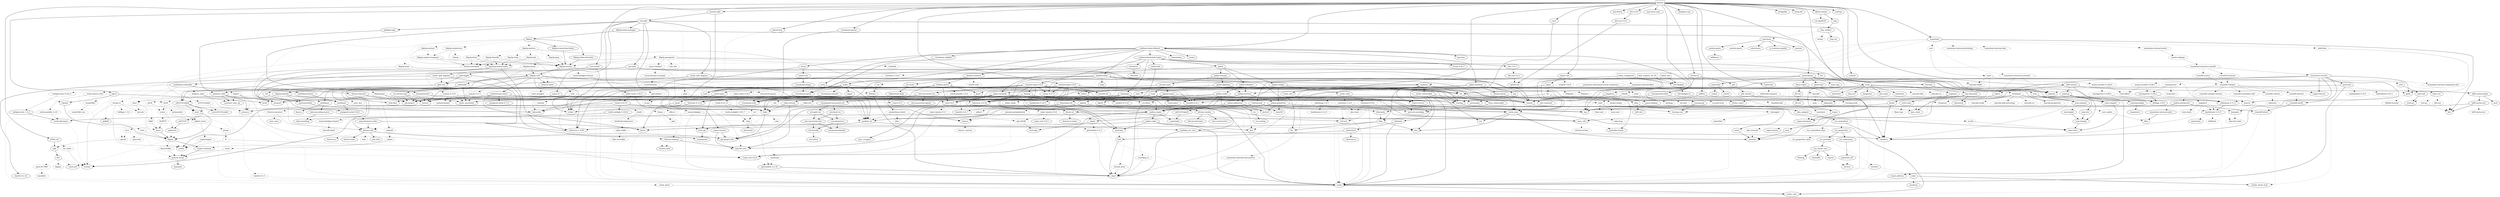 digraph {
    0 [ label = "hermes" shape = box]
    1 [ label = "http_request_rte_01" shape = box]
    2 [ label = "failed_init" shape = box]
    3 [ label = "sleep_component" shape = box]
    4 [ label = "anyhow" ]
    5 [ label = "bip32" ]
    6 [ label = "bip39" ]
    7 [ label = "blake2b_simd" ]
    8 [ label = "blosc-src" ]
    9 [ label = "build-info" ]
    10 [ label = "cardano-blockchain-types" ]
    11 [ label = "cardano-chain-follower" ]
    12 [ label = "catalyst-types 0.0.6" ]
    13 [ label = "chrono" ]
    14 [ label = "chrono-tz" ]
    15 [ label = "clap" ]
    16 [ label = "console" ]
    17 [ label = "coset" ]
    18 [ label = "crossbeam-queue" ]
    19 [ label = "dashmap" ]
    20 [ label = "derive_more" ]
    21 [ label = "dirs 6.0.0" ]
    22 [ label = "ed25519-bip32" ]
    23 [ label = "ed25519-dalek" ]
    24 [ label = "hdf5-metno" ]
    25 [ label = "hermes-ipfs" ]
    26 [ label = "hex" ]
    27 [ label = "hex-literal" ]
    28 [ label = "hmac" ]
    29 [ label = "http-body-util" ]
    30 [ label = "hyper" ]
    31 [ label = "hyper-util" ]
    32 [ label = "iana-time-zone" ]
    33 [ label = "jsonschema" ]
    34 [ label = "keyed-lock" ]
    35 [ label = "libsqlite3-sys" ]
    36 [ label = "libtest-mimic" ]
    37 [ label = "num-traits" ]
    38 [ label = "num_cpus" ]
    39 [ label = "once_cell" ]
    40 [ label = "orx-concurrent-vec" ]
    41 [ label = "pbkdf2" ]
    42 [ label = "rand 0.9.2" ]
    43 [ label = "rayon" ]
    44 [ label = "regex" ]
    45 [ label = "reqwest" ]
    46 [ label = "rustls 0.23.31" ]
    47 [ label = "rusty_ulid" ]
    48 [ label = "saffron" ]
    49 [ label = "serde" ]
    50 [ label = "serde_json" ]
    51 [ label = "sha2" ]
    52 [ label = "stringzilla" ]
    53 [ label = "temp-dir" ]
    54 [ label = "thiserror 2.0.16" ]
    55 [ label = "tokio" ]
    56 [ label = "tokio-rustls 0.26.2" ]
    57 [ label = "tracing" ]
    58 [ label = "tracing-subscriber" ]
    59 [ label = "traitreg" ]
    60 [ label = "url" ]
    61 [ label = "usvg" ]
    62 [ label = "uuid" ]
    63 [ label = "wasmtime" ]
    64 [ label = "webpki-roots 1.0.2" ]
    65 [ label = "x509-cert" ]
    66 [ label = "wit-bindgen" ]
    67 [ label = "bs58" ]
    68 [ label = "k256" style = dashed]
    69 [ label = "rand_core 0.6.4" ]
    70 [ label = "ripemd" ]
    71 [ label = "secp256k1" style = dashed]
    72 [ label = "subtle" ]
    73 [ label = "zeroize" ]
    74 [ label = "bitcoin_hashes" ]
    75 [ label = "unicode-normalization" style = dashed]
    76 [ label = "arrayref" ]
    77 [ label = "arrayvec" ]
    78 [ label = "constant_time_eq" ]
    79 [ label = "libz-sys" style = dashed]
    80 [ label = "lz4-sys" style = dashed]
    81 [ label = "zstd-sys" ]
    82 [ label = "bincode" style = dashed]
    83 [ label = "build-info-common" style = dashed]
    84 [ label = "catalyst-types 0.0.5" ]
    85 [ label = "cbork-utils" ]
    86 [ label = "dirs 5.0.1" ]
    87 [ label = "minicbor" ]
    88 [ label = "num-bigint" ]
    89 [ label = "ouroboros" ]
    90 [ label = "pallas" ]
    91 [ label = "strum 0.26.3" ]
    92 [ label = "cpu-time" ]
    93 [ label = "crossbeam-channel" ]
    94 [ label = "crossbeam-epoch" ]
    95 [ label = "crossbeam-skiplist" ]
    96 [ label = "futures" ]
    97 [ label = "hickory-resolver" ]
    98 [ label = "http" ]
    99 [ label = "humantime" ]
    100 [ label = "memx" ]
    101 [ label = "mithril-client" ]
    102 [ label = "moka" ]
    103 [ label = "pallas-crypto" ]
    104 [ label = "pallas-hardano" ]
    105 [ label = "tar" ]
    106 [ label = "thiserror 1.0.69" ]
    107 [ label = "tracing-log" ]
    108 [ label = "ureq" ]
    109 [ label = "zstd" ]
    110 [ label = "base64-url" ]
    111 [ label = "fluent-uri" ]
    112 [ label = "strum 0.27.2" ]
    113 [ label = "phf" ]
    114 [ label = "clap_builder" ]
    115 [ label = "libc" ]
    116 [ label = "unicode-width" style = dashed]
    117 [ label = "ciborium" ]
    118 [ label = "ciborium-io" ]
    119 [ label = "crossbeam-utils" ]
    120 [ label = "cfg-if" ]
    121 [ label = "hashbrown 0.14.5" ]
    122 [ label = "lock_api" ]
    123 [ label = "parking_lot_core" ]
    124 [ label = "dirs-sys 0.5.0" ]
    125 [ label = "cryptoxide" ]
    126 [ label = "curve25519-dalek" ]
    127 [ label = "ed25519" ]
    128 [ label = "bitflags 2.9.4" ]
    129 [ label = "hdf5-metno-sys" ]
    130 [ label = "hdf5-metno-types" ]
    131 [ label = "lazy_static" ]
    132 [ label = "ndarray" ]
    133 [ label = "ipld-core" ]
    134 [ label = "rust-ipfs" ]
    135 [ label = "digest" ]
    136 [ label = "bytes" ]
    137 [ label = "futures-core" ]
    138 [ label = "http-body" ]
    139 [ label = "pin-project-lite" ]
    140 [ label = "atomic-waker" style = dashed]
    141 [ label = "futures-channel" ]
    142 [ label = "h2" style = dashed]
    143 [ label = "httparse" style = dashed]
    144 [ label = "httpdate" style = dashed]
    145 [ label = "itoa" ]
    146 [ label = "pin-utils" ]
    147 [ label = "smallvec" ]
    148 [ label = "want" style = dashed]
    149 [ label = "base64 0.22.1" ]
    150 [ label = "futures-util" ]
    151 [ label = "ipnet" ]
    152 [ label = "percent-encoding" ]
    153 [ label = "socket2 0.6.0" style = dashed]
    154 [ label = "tower-service" ]
    155 [ label = "ahash" ]
    156 [ label = "bytecount" ]
    157 [ label = "email_address" ]
    158 [ label = "fancy-regex" ]
    159 [ label = "fraction" ]
    160 [ label = "idna" ]
    161 [ label = "num-cmp" ]
    162 [ label = "referencing" ]
    163 [ label = "regex-syntax" ]
    164 [ label = "uuid-simd" ]
    165 [ label = "parking_lot" ]
    166 [ label = "anstream" ]
    167 [ label = "anstyle" ]
    168 [ label = "escape8259" ]
    169 [ label = "critical-section" style = dashed]
    170 [ label = "portable-atomic" ]
    171 [ label = "orx-concurrent-option" ]
    172 [ label = "orx-fixed-vec" ]
    173 [ label = "orx-pinned-concurrent-col" ]
    174 [ label = "orx-pinned-vec" ]
    175 [ label = "orx-pseudo-default" ]
    176 [ label = "orx-split-vec" ]
    177 [ label = "rand_chacha 0.9.0" style = dashed]
    178 [ label = "rand_core 0.9.3" ]
    179 [ label = "either" ]
    180 [ label = "rayon-core" ]
    181 [ label = "aho-corasick" style = dashed]
    182 [ label = "memchr" ]
    183 [ label = "regex-automata" ]
    184 [ label = "serde_urlencoded" ]
    185 [ label = "sync_wrapper" ]
    186 [ label = "brotli" style = dashed]
    187 [ label = "brotli-decompressor" style = dashed]
    188 [ label = "log" ]
    189 [ label = "ring" style = dashed]
    190 [ label = "rustls-pki-types" ]
    191 [ label = "rustls-webpki 0.103.6" ]
    192 [ label = "zlib-rs" style = dashed]
    193 [ label = "rand 0.8.5" ]
    194 [ label = "time" style = dashed]
    195 [ label = "nom" ]
    196 [ label = "serde_core" ]
    197 [ label = "ryu" ]
    198 [ label = "mio" style = dashed]
    199 [ label = "tracing-core" ]
    200 [ label = "matchers" style = dashed]
    201 [ label = "nu-ansi-term" style = dashed]
    202 [ label = "sharded-slab" style = dashed]
    203 [ label = "thread_local" style = dashed]
    204 [ label = "tracing-serde" style = dashed]
    205 [ label = "form_urlencoded" ]
    206 [ label = "data-url" ]
    207 [ label = "flate2" ]
    208 [ label = "fontdb" style = dashed]
    209 [ label = "imagesize" ]
    210 [ label = "kurbo" ]
    211 [ label = "pico-args" ]
    212 [ label = "roxmltree" ]
    213 [ label = "rustybuzz" style = dashed]
    214 [ label = "simplecss" ]
    215 [ label = "siphasher" ]
    216 [ label = "strict-num" ]
    217 [ label = "svgtypes" ]
    218 [ label = "tiny-skia-path" ]
    219 [ label = "unicode-bidi" style = dashed]
    220 [ label = "unicode-script" style = dashed]
    221 [ label = "unicode-vo" style = dashed]
    222 [ label = "xmlwriter" ]
    223 [ label = "addr2line" style = dashed]
    224 [ label = "bumpalo" ]
    225 [ label = "encoding_rs" style = dashed]
    226 [ label = "gimli" ]
    227 [ label = "hashbrown 0.15.5" ]
    228 [ label = "indexmap 2.11.3" ]
    229 [ label = "object" ]
    230 [ label = "postcard" ]
    231 [ label = "pulley-interpreter" ]
    232 [ label = "semver" ]
    233 [ label = "target-lexicon" ]
    234 [ label = "wasmparser 0.236.1" ]
    235 [ label = "wasmtime-environ" ]
    236 [ label = "wasmtime-internal-asm-macros" style = dashed]
    237 [ label = "wasmtime-internal-component-util" style = dashed]
    238 [ label = "wasmtime-internal-cranelift" style = dashed]
    239 [ label = "wasmtime-internal-fiber" style = dashed]
    240 [ label = "wasmtime-internal-jit-debug" style = dashed]
    241 [ label = "wasmtime-internal-jit-icache-coherence" style = dashed]
    242 [ label = "wasmtime-internal-math" ]
    243 [ label = "wasmtime-internal-slab" style = dashed]
    244 [ label = "wasmtime-internal-unwinder" style = dashed]
    245 [ label = "wasmtime-internal-winch" style = dashed]
    246 [ label = "wat" style = dashed]
    247 [ label = "const-oid" ]
    248 [ label = "der" ]
    249 [ label = "spki" ]
    250 [ label = "tls_codec" style = dashed]
    251 [ label = "wit-bindgen-rt" ]
    252 [ label = "tinyvec" ]
    253 [ label = "ecdsa" style = dashed]
    254 [ label = "elliptic-curve" style = dashed]
    255 [ label = "signature" ]
    256 [ label = "getrandom 0.2.16" ]
    257 [ label = "secp256k1-sys" style = dashed]
    258 [ label = "bitcoin-internals" ]
    259 [ label = "hex-conservative" ]
    260 [ label = "unty" style = dashed]
    261 [ label = "fmmap" ]
    262 [ label = "dirs-sys 0.4.1" ]
    263 [ label = "half" ]
    264 [ label = "num-integer" ]
    265 [ label = "aliasable" ]
    266 [ label = "static_assertions" ]
    267 [ label = "pallas-addresses" ]
    268 [ label = "pallas-codec" ]
    269 [ label = "pallas-configs" ]
    270 [ label = "pallas-network" ]
    271 [ label = "pallas-primitives" ]
    272 [ label = "pallas-traverse" ]
    273 [ label = "pallas-txbuilder" ]
    274 [ label = "pallas-utxorpc" ]
    275 [ label = "futures-executor" style = dashed]
    276 [ label = "futures-io" ]
    277 [ label = "futures-sink" ]
    278 [ label = "futures-task" ]
    279 [ label = "hickory-proto" ]
    280 [ label = "lru-cache" ]
    281 [ label = "resolv-conf" style = dashed]
    282 [ label = "rustls 0.21.12" style = dashed]
    283 [ label = "tokio-rustls 0.24.1" style = dashed]
    284 [ label = "fnv" ]
    285 [ label = "flume" style = dashed]
    286 [ label = "slog" ]
    287 [ label = "tagptr" ]
    288 [ label = "binary-layout" ]
    289 [ label = "tap" ]
    290 [ label = "filetime" ]
    291 [ label = "rustls-native-certs" style = dashed]
    292 [ label = "webpki-roots 0.26.11" style = dashed]
    293 [ label = "zstd-safe" ]
    294 [ label = "borrow-or-share" ]
    295 [ label = "ref-cast" ]
    296 [ label = "phf_shared" ]
    297 [ label = "clap_lex" ]
    298 [ label = "strsim" style = dashed]
    299 [ label = "ciborium-ll" ]
    300 [ label = "scopeguard" ]
    301 [ label = "option-ext" ]
    302 [ label = "pkcs8" style = dashed]
    303 [ label = "hdf5-metno-src" style = dashed]
    304 [ label = "ascii" ]
    305 [ label = "matrixmultiply" ]
    306 [ label = "num-complex" ]
    307 [ label = "rawpointer" ]
    308 [ label = "cid" ]
    309 [ label = "serde_bytes" style = dashed]
    310 [ label = "async-rt" ]
    311 [ label = "async-stream" ]
    312 [ label = "asynchronous-codec" ]
    313 [ label = "futures-timeout" ]
    314 [ label = "hkdf" style = dashed]
    315 [ label = "ipld-dagpb" ]
    316 [ label = "libp2p-allow-block-list" ]
    317 [ label = "libp2p-connection-limits" ]
    318 [ label = "libp2p-relay-manager" ]
    319 [ label = "multibase" ]
    320 [ label = "multihash" ]
    321 [ label = "multihash-codetable" ]
    322 [ label = "multihash-derive" ]
    323 [ label = "p256" style = dashed]
    324 [ label = "pem" style = dashed]
    325 [ label = "pollable-map" ]
    326 [ label = "quick-protobuf" ]
    327 [ label = "quick-protobuf-codec" ]
    328 [ label = "rand_chacha 0.3.1" style = dashed]
    329 [ label = "rust-ipns" ]
    330 [ label = "rust-unixfs" ]
    331 [ label = "sec1" style = dashed]
    332 [ label = "serde_ipld_dagcbor" ]
    333 [ label = "serde_ipld_dagjson" ]
    334 [ label = "tracing-futures" ]
    335 [ label = "unsigned-varint 0.8.0" ]
    336 [ label = "web-time" ]
    337 [ label = "block-buffer" style = dashed]
    338 [ label = "crypto-common" ]
    339 [ label = "slab" style = dashed]
    340 [ label = "tokio-util" style = dashed]
    341 [ label = "try-lock" style = dashed]
    342 [ label = "getrandom 0.3.3" style = dashed]
    343 [ label = "zerocopy" ]
    344 [ label = "bit-set" ]
    345 [ label = "num" ]
    346 [ label = "idna_adapter" ]
    347 [ label = "utf8_iter" ]
    348 [ label = "outref" ]
    349 [ label = "vsimd" ]
    350 [ label = "anstyle-parse" ]
    351 [ label = "anstyle-query" style = dashed]
    352 [ label = "colorchoice" ]
    353 [ label = "is_terminal_polyfill" ]
    354 [ label = "utf8parse" ]
    355 [ label = "orx-concurrent-iter" ]
    356 [ label = "orx-iterable" ]
    357 [ label = "ppv-lite86" style = dashed]
    358 [ label = "crossbeam-deque" ]
    359 [ label = "alloc-no-stdlib" style = dashed]
    360 [ label = "alloc-stdlib" style = dashed]
    361 [ label = "value-bag" style = dashed]
    362 [ label = "untrusted" ]
    363 [ label = "deranged" style = dashed]
    364 [ label = "num-conv" style = dashed]
    365 [ label = "powerfmt" style = dashed]
    366 [ label = "time-core" style = dashed]
    367 [ label = "crc32fast" ]
    368 [ label = "miniz_oxide" style = dashed]
    369 [ label = "memmap2" ]
    370 [ label = "slotmap" style = dashed]
    371 [ label = "ttf-parser" style = dashed]
    372 [ label = "euclid" style = dashed]
    373 [ label = "bytemuck" ]
    374 [ label = "core_maths" style = dashed]
    375 [ label = "unicode-bidi-mirroring" style = dashed]
    376 [ label = "unicode-ccc" style = dashed]
    377 [ label = "unicode-properties" style = dashed]
    378 [ label = "float-cmp" style = dashed]
    379 [ label = "allocator-api2" style = dashed]
    380 [ label = "fallible-iterator" style = dashed]
    381 [ label = "stable_deref_trait" ]
    382 [ label = "equivalent" ]
    383 [ label = "foldhash" style = dashed]
    384 [ label = "cobs" ]
    385 [ label = "embedded-io 0.4.0" style = dashed]
    386 [ label = "embedded-io 0.6.1" style = dashed]
    387 [ label = "cranelift-bitset" ]
    388 [ label = "cranelift-entity" ]
    389 [ label = "wasm-encoder 0.236.1" style = dashed]
    390 [ label = "wasmprinter" style = dashed]
    391 [ label = "cranelift-codegen" style = dashed]
    392 [ label = "cranelift-control" style = dashed]
    393 [ label = "cranelift-frontend" style = dashed]
    394 [ label = "cranelift-native" style = dashed]
    395 [ label = "itertools 0.14.0" style = dashed]
    396 [ label = "libm" ]
    397 [ label = "winch-codegen" style = dashed]
    398 [ label = "wast" style = dashed]
    399 [ label = "flagset" style = dashed]
    400 [ label = "pem-rfc7468" style = dashed]
    401 [ label = "base64ct" style = dashed]
    402 [ label = "tinyvec_macros" style = dashed]
    403 [ label = "rfc6979" style = dashed]
    404 [ label = "base16ct" style = dashed]
    405 [ label = "crypto-bigint" style = dashed]
    406 [ label = "ff" style = dashed]
    407 [ label = "generic-array" ]
    408 [ label = "group" style = dashed]
    409 [ label = "byteorder" ]
    410 [ label = "fs4" style = dashed]
    411 [ label = "parse-display" ]
    412 [ label = "base58" ]
    413 [ label = "bech32" ]
    414 [ label = "crc" ]
    415 [ label = "num-rational" ]
    416 [ label = "serde_with" ]
    417 [ label = "itertools 0.13.0" ]
    418 [ label = "socket2 0.5.10" ]
    419 [ label = "pallas-wallet" ]
    420 [ label = "pallas-applying" ]
    421 [ label = "prost-types" ]
    422 [ label = "utxorpc-spec" ]
    423 [ label = "data-encoding" ]
    424 [ label = "rustls-pemfile 1.0.4" style = dashed]
    425 [ label = "linked-hash-map" ]
    426 [ label = "rustls-webpki 0.101.7" style = dashed]
    427 [ label = "sct" style = dashed]
    428 [ label = "nanorand" style = dashed]
    429 [ label = "spin" style = dashed]
    430 [ label = "doc-comment" ]
    431 [ label = "rustls-pemfile 2.2.0" style = dashed]
    432 [ label = "core2" ]
    433 [ label = "pin-project" ]
    434 [ label = "libp2p-core" ]
    435 [ label = "libp2p-identity" ]
    436 [ label = "libp2p-swarm" ]
    437 [ label = "libp2p" ]
    438 [ label = "base-x" ]
    439 [ label = "data-encoding-macro" ]
    440 [ label = "blake2s_simd" style = dashed]
    441 [ label = "blake3" style = dashed]
    442 [ label = "sha1" style = dashed]
    443 [ label = "sha3" style = dashed]
    444 [ label = "strobe-rs" style = dashed]
    445 [ label = "primeorder" style = dashed]
    446 [ label = "cbor4ii 0.2.14" ]
    447 [ label = "typenum" ]
    448 [ label = "bit-vec" ]
    449 [ label = "num-iter" ]
    450 [ label = "icu_normalizer" ]
    451 [ label = "icu_properties" ]
    452 [ label = "orx-self-or" ]
    453 [ label = "adler2" style = dashed]
    454 [ label = "leb128fmt" style = dashed]
    455 [ label = "termcolor" style = dashed]
    456 [ label = "cranelift-assembler-x64" style = dashed]
    457 [ label = "cranelift-bforest" style = dashed]
    458 [ label = "cranelift-codegen-shared" style = dashed]
    459 [ label = "regalloc2" style = dashed]
    460 [ label = "rustc-hash" style = dashed]
    461 [ label = "arbitrary" style = dashed]
    462 [ label = "wasm-encoder 0.239.0" style = dashed]
    463 [ label = "crc-catalog" ]
    464 [ label = "indexmap 1.9.3" style = dashed]
    465 [ label = "schemars 0.9.0" style = dashed]
    466 [ label = "schemars 1.0.4" style = dashed]
    467 [ label = "prost" ]
    468 [ label = "pbjson" ]
    469 [ label = "pbjson-types" ]
    470 [ label = "tonic" ]
    471 [ label = "base64 0.21.7" ]
    472 [ label = "futures-timer" ]
    473 [ label = "multiaddr" ]
    474 [ label = "multistream-select" ]
    475 [ label = "rw-stream-sink" ]
    476 [ label = "asn1_der" style = dashed]
    477 [ label = "lru" ]
    478 [ label = "wasm-bindgen-futures" style = dashed]
    479 [ label = "libp2p-autonat" style = dashed]
    480 [ label = "libp2p-dcutr" style = dashed]
    481 [ label = "libp2p-gossipsub" style = dashed]
    482 [ label = "libp2p-identify" style = dashed]
    483 [ label = "libp2p-kad" style = dashed]
    484 [ label = "libp2p-metrics" style = dashed]
    485 [ label = "libp2p-noise" style = dashed]
    486 [ label = "libp2p-ping" style = dashed]
    487 [ label = "libp2p-pnet" style = dashed]
    488 [ label = "libp2p-relay" style = dashed]
    489 [ label = "libp2p-rendezvous" style = dashed]
    490 [ label = "libp2p-request-response" style = dashed]
    491 [ label = "libp2p-yamux" style = dashed]
    492 [ label = "keccak" style = dashed]
    493 [ label = "bitflags 1.3.2" style = dashed]
    494 [ label = "icu_collections" ]
    495 [ label = "icu_normalizer_data" style = dashed]
    496 [ label = "icu_provider" ]
    497 [ label = "zerovec" ]
    498 [ label = "icu_locale_core" ]
    499 [ label = "icu_properties_data" style = dashed]
    500 [ label = "potential_utf" ]
    501 [ label = "zerotrie" ]
    502 [ label = "wasmparser 0.239.0" style = dashed]
    503 [ label = "hashbrown 0.12.3" style = dashed]
    504 [ label = "dyn-clone" style = dashed]
    505 [ label = "tokio-stream" ]
    506 [ label = "tower-layer" ]
    507 [ label = "gloo-timers" style = dashed]
    508 [ label = "send_wrapper" style = dashed]
    509 [ label = "unsigned-varint 0.7.2" ]
    510 [ label = "js-sys" style = dashed]
    511 [ label = "wasm-bindgen" style = dashed]
    512 [ label = "futures-bounded" style = dashed]
    513 [ label = "async-channel" style = dashed]
    514 [ label = "hashlink" style = dashed]
    515 [ label = "hex_fmt" style = dashed]
    516 [ label = "uint" style = dashed]
    517 [ label = "prometheus-client" style = dashed]
    518 [ label = "x25519-dalek" style = dashed]
    519 [ label = "salsa20" style = dashed]
    520 [ label = "bimap" style = dashed]
    521 [ label = "cbor4ii 0.3.3" style = dashed]
    522 [ label = "yamux 0.12.1" style = dashed]
    523 [ label = "yamux 0.13.6" style = dashed]
    524 [ label = "yoke" ]
    525 [ label = "zerofrom" ]
    526 [ label = "tinystr" ]
    527 [ label = "writeable" ]
    528 [ label = "litemap" ]
    529 [ label = "wasm-bindgen-shared" style = dashed]
    530 [ label = "concurrent-queue" style = dashed]
    531 [ label = "event-listener-strategy" style = dashed]
    532 [ label = "crunchy" style = dashed]
    533 [ label = "dtoa" style = dashed]
    534 [ label = "cipher" style = dashed]
    535 [ label = "nohash-hasher" style = dashed]
    536 [ label = "unicode-ident" style = dashed]
    537 [ label = "event-listener" style = dashed]
    538 [ label = "inout" style = dashed]
    0 -> 5 [ ]
    0 -> 9 [ ]
    0 -> 11 [ ]
    0 -> 12 [ ]
    0 -> 14 [ ]
    0 -> 16 [ ]
    0 -> 17 [ ]
    0 -> 18 [ ]
    0 -> 21 [ ]
    0 -> 24 [ ]
    0 -> 25 [ ]
    0 -> 27 [ ]
    0 -> 31 [ ]
    0 -> 32 [ ]
    0 -> 33 [ ]
    0 -> 34 [ ]
    0 -> 35 [ ]
    0 -> 36 [ ]
    0 -> 47 [ ]
    0 -> 48 [ ]
    0 -> 52 [ ]
    0 -> 53 [ ]
    0 -> 56 [ ]
    0 -> 58 [ ]
    0 -> 59 [ ]
    0 -> 61 [ ]
    0 -> 63 [ ]
    0 -> 65 [ ]
    1 -> 50 [ ]
    1 -> 60 [ ]
    1 -> 66 [ ]
    2 -> 66 [ ]
    3 -> 50 [ ]
    3 -> 60 [ ]
    3 -> 66 [ ]
    5 -> 67 [ ]
    5 -> 68 [ style = dotted]
    5 -> 41 [ style = dotted]
    5 -> 70 [ ]
    5 -> 71 [ style = dotted]
    6 -> 74 [ ]
    6 -> 69 [ style = dotted]
    6 -> 49 [ style = dotted]
    6 -> 75 [ style = dotted]
    7 -> 76 [ ]
    7 -> 77 [ ]
    7 -> 78 [ ]
    8 -> 79 [ style = dotted]
    8 -> 80 [ style = dotted]
    8 -> 81 [ style = dotted]
    9 -> 82 [ style = dotted]
    9 -> 83 [ style = dotted]
    10 -> 4 [ ]
    10 -> 84 [ ]
    10 -> 85 [ ]
    10 -> 19 [ ]
    10 -> 86 [ ]
    10 -> 89 [ ]
    10 -> 90 [ ]
    10 -> 91 [ ]
    11 -> 10 [ ]
    11 -> 92 [ ]
    11 -> 95 [ ]
    11 -> 97 [ ]
    11 -> 99 [ ]
    11 -> 100 [ ]
    11 -> 101 [ ]
    11 -> 102 [ ]
    11 -> 104 [ ]
    11 -> 43 [ ]
    11 -> 107 [ ]
    11 -> 108 [ ]
    12 -> 110 [ ]
    12 -> 13 [ ]
    12 -> 23 [ ]
    12 -> 111 [ ]
    12 -> 87 [ ]
    12 -> 40 [ ]
    12 -> 112 [ ]
    12 -> 54 [ ]
    12 -> 57 [ ]
    12 -> 62 [ ]
    13 -> 37 [ ]
    13 -> 49 [ style = dotted]
    14 -> 13 [ ]
    14 -> 113 [ ]
    15 -> 114 [ ]
    16 -> 115 [ style = dotted]
    16 -> 39 [ style = dotted]
    16 -> 116 [ style = dotted]
    17 -> 117 [ ]
    18 -> 119 [ ]
    19 -> 119 [ ]
    19 -> 121 [ ]
    19 -> 122 [ ]
    19 -> 39 [ ]
    19 -> 123 [ ]
    21 -> 124 [ ]
    22 -> 125 [ ]
    23 -> 126 [ ]
    23 -> 127 [ ]
    23 -> 51 [ ]
    24 -> 128 [ ]
    24 -> 8 [ style = dotted]
    24 -> 130 [ ]
    24 -> 131 [ ]
    24 -> 132 [ ]
    25 -> 134 [ ]
    25 -> 55 [ ]
    28 -> 135 [ ]
    29 -> 137 [ ]
    29 -> 138 [ ]
    29 -> 139 [ ]
    30 -> 142 [ style = dotted]
    30 -> 138 [ ]
    30 -> 143 [ style = dotted]
    30 -> 144 [ style = dotted]
    30 -> 148 [ style = dotted]
    31 -> 149 [ style = dotted]
    31 -> 30 [ ]
    31 -> 151 [ style = dotted]
    31 -> 115 [ style = dotted]
    31 -> 152 [ style = dotted]
    31 -> 153 [ style = dotted]
    31 -> 154 [ style = dotted]
    33 -> 156 [ ]
    33 -> 157 [ ]
    33 -> 158 [ ]
    33 -> 159 [ ]
    33 -> 161 [ ]
    33 -> 162 [ ]
    33 -> 44 [ ]
    33 -> 45 [ style = dotted]
    33 -> 164 [ ]
    34 -> 55 [ style = dotted]
    36 -> 15 [ ]
    36 -> 168 [ ]
    39 -> 169 [ style = dotted]
    39 -> 170 [ style = dotted]
    40 -> 171 [ ]
    40 -> 173 [ ]
    40 -> 49 [ style = dotted]
    41 -> 28 [ style = dotted]
    42 -> 177 [ style = dotted]
    43 -> 179 [ ]
    43 -> 180 [ ]
    44 -> 183 [ ]
    45 -> 149 [ ]
    45 -> 150 [ style = dotted]
    45 -> 98 [ ]
    45 -> 50 [ style = dotted]
    45 -> 184 [ ]
    45 -> 185 [ ]
    45 -> 154 [ ]
    45 -> 60 [ ]
    46 -> 186 [ style = dotted]
    46 -> 188 [ style = dotted]
    46 -> 39 [ ]
    46 -> 191 [ ]
    46 -> 72 [ ]
    46 -> 192 [ style = dotted]
    47 -> 193 [ style = dotted]
    47 -> 194 [ style = dotted]
    48 -> 13 [ ]
    48 -> 195 [ ]
    49 -> 196 [ ]
    50 -> 145 [ ]
    50 -> 182 [ ]
    50 -> 197 [ ]
    50 -> 196 [ ]
    51 -> 135 [ ]
    55 -> 136 [ style = dotted]
    55 -> 198 [ style = dotted]
    55 -> 165 [ style = dotted]
    55 -> 139 [ ]
    56 -> 46 [ ]
    56 -> 55 [ ]
    57 -> 188 [ style = dotted]
    57 -> 139 [ ]
    57 -> 199 [ ]
    58 -> 200 [ style = dotted]
    58 -> 201 [ style = dotted]
    58 -> 50 [ style = dotted]
    58 -> 202 [ style = dotted]
    58 -> 147 [ style = dotted]
    58 -> 203 [ style = dotted]
    58 -> 194 [ style = dotted]
    58 -> 57 [ style = dotted]
    58 -> 107 [ style = dotted]
    58 -> 204 [ style = dotted]
    60 -> 205 [ ]
    60 -> 160 [ ]
    61 -> 149 [ ]
    61 -> 206 [ ]
    61 -> 207 [ ]
    61 -> 208 [ style = dotted]
    61 -> 209 [ ]
    61 -> 211 [ ]
    61 -> 212 [ ]
    61 -> 213 [ style = dotted]
    61 -> 214 [ ]
    61 -> 217 [ ]
    61 -> 218 [ ]
    61 -> 219 [ style = dotted]
    61 -> 221 [ style = dotted]
    61 -> 222 [ ]
    62 -> 49 [ style = dotted]
    63 -> 223 [ style = dotted]
    63 -> 225 [ style = dotted]
    63 -> 115 [ ]
    63 -> 39 [ style = dotted]
    63 -> 239 [ style = dotted]
    63 -> 240 [ style = dotted]
    63 -> 241 [ style = dotted]
    63 -> 243 [ style = dotted]
    63 -> 244 [ style = dotted]
    63 -> 245 [ style = dotted]
    63 -> 246 [ style = dotted]
    64 -> 190 [ ]
    65 -> 249 [ ]
    65 -> 250 [ style = dotted]
    66 -> 251 [ ]
    67 -> 51 [ style = dotted]
    67 -> 252 [ style = dotted]
    68 -> 253 [ style = dotted]
    68 -> 39 [ style = dotted]
    68 -> 51 [ style = dotted]
    69 -> 256 [ style = dotted]
    70 -> 135 [ ]
    71 -> 257 [ style = dashed]
    74 -> 258 [ ]
    74 -> 259 [ ]
    75 -> 252 [ style = dashed]
    79 -> 115 [ style = dotted]
    80 -> 115 [ style = dashed]
    82 -> 49 [ style = dotted]
    82 -> 260 [ style = dashed]
    83 -> 13 [ style = dashed]
    83 -> 20 [ style = dashed]
    83 -> 232 [ style = dashed]
    84 -> 110 [ ]
    84 -> 7 [ ]
    84 -> 13 [ ]
    84 -> 23 [ ]
    84 -> 111 [ ]
    84 -> 261 [ ]
    84 -> 40 [ ]
    84 -> 103 [ ]
    84 -> 112 [ ]
    84 -> 54 [ ]
    84 -> 57 [ ]
    84 -> 62 [ ]
    85 -> 87 [ ]
    86 -> 262 [ ]
    87 -> 263 [ style = dotted]
    88 -> 264 [ ]
    89 -> 265 [ ]
    89 -> 266 [ ]
    90 -> 269 [ ]
    90 -> 270 [ ]
    90 -> 273 [ ]
    90 -> 274 [ ]
    93 -> 119 [ ]
    94 -> 119 [ ]
    95 -> 94 [ ]
    96 -> 275 [ style = dotted]
    97 -> 279 [ ]
    97 -> 280 [ ]
    97 -> 281 [ style = dotted]
    98 -> 136 [ ]
    98 -> 284 [ ]
    98 -> 145 [ ]
    101 -> 4 [ ]
    101 -> 13 [ ]
    101 -> 207 [ style = dotted]
    101 -> 285 [ style = dotted]
    101 -> 96 [ ]
    101 -> 45 [ ]
    101 -> 232 [ ]
    101 -> 286 [ ]
    101 -> 112 [ ]
    101 -> 105 [ style = dotted]
    101 -> 54 [ ]
    101 -> 55 [ ]
    101 -> 62 [ ]
    101 -> 109 [ style = dotted]
    102 -> 93 [ ]
    102 -> 94 [ ]
    102 -> 165 [ ]
    102 -> 170 [ ]
    102 -> 287 [ ]
    102 -> 106 [ ]
    102 -> 62 [ ]
    103 -> 125 [ ]
    103 -> 268 [ ]
    103 -> 69 [ ]
    103 -> 73 [ ]
    104 -> 288 [ ]
    104 -> 270 [ ]
    104 -> 272 [ ]
    104 -> 289 [ ]
    105 -> 290 [ ]
    107 -> 188 [ ]
    107 -> 199 [ ]
    108 -> 149 [ ]
    108 -> 207 [ style = dotted]
    108 -> 46 [ style = dotted]
    108 -> 291 [ style = dotted]
    108 -> 60 [ ]
    108 -> 292 [ style = dotted]
    109 -> 293 [ ]
    110 -> 149 [ ]
    111 -> 294 [ ]
    111 -> 295 [ ]
    111 -> 49 [ style = dotted]
    113 -> 296 [ ]
    114 -> 166 [ style = dotted]
    114 -> 297 [ ]
    114 -> 298 [ style = dotted]
    117 -> 299 [ ]
    117 -> 49 [ ]
    121 -> 155 [ style = dotted]
    122 -> 300 [ ]
    123 -> 120 [ ]
    123 -> 147 [ ]
    124 -> 301 [ ]
    126 -> 135 [ style = dotted]
    127 -> 302 [ style = dotted]
    127 -> 49 [ style = dotted]
    127 -> 255 [ ]
    129 -> 303 [ style = dotted]
    129 -> 115 [ ]
    129 -> 165 [ ]
    130 -> 304 [ ]
    130 -> 129 [ ]
    132 -> 305 [ ]
    132 -> 306 [ ]
    132 -> 264 [ ]
    133 -> 308 [ ]
    134 -> 310 [ ]
    134 -> 311 [ ]
    134 -> 228 [ ]
    134 -> 318 [ ]
    134 -> 324 [ style = dotted]
    134 -> 325 [ ]
    134 -> 329 [ ]
    134 -> 330 [ ]
    134 -> 333 [ ]
    134 -> 334 [ ]
    135 -> 337 [ style = dotted]
    135 -> 247 [ style = dotted]
    135 -> 338 [ ]
    135 -> 72 [ style = dotted]
    136 -> 49 [ style = dotted]
    138 -> 98 [ ]
    141 -> 137 [ ]
    141 -> 277 [ style = dotted]
    142 -> 140 [ style = dashed]
    142 -> 98 [ style = dashed]
    142 -> 228 [ style = dashed]
    142 -> 340 [ style = dashed]
    142 -> 57 [ style = dashed]
    147 -> 49 [ style = dotted]
    148 -> 341 [ style = dashed]
    150 -> 141 [ style = dotted]
    150 -> 276 [ style = dotted]
    150 -> 278 [ ]
    150 -> 182 [ style = dotted]
    150 -> 139 [ ]
    150 -> 146 [ ]
    150 -> 339 [ style = dotted]
    155 -> 342 [ style = dotted]
    155 -> 49 [ style = dotted]
    155 -> 343 [ ]
    157 -> 49 [ style = dotted]
    158 -> 344 [ ]
    158 -> 183 [ ]
    159 -> 131 [ style = dotted]
    159 -> 345 [ ]
    160 -> 346 [ ]
    160 -> 347 [ ]
    162 -> 155 [ ]
    162 -> 111 [ ]
    162 -> 39 [ ]
    162 -> 165 [ ]
    162 -> 152 [ ]
    162 -> 50 [ ]
    164 -> 348 [ ]
    164 -> 62 [ style = dotted]
    164 -> 349 [ ]
    165 -> 122 [ ]
    165 -> 123 [ ]
    166 -> 167 [ ]
    166 -> 350 [ ]
    166 -> 351 [ style = dotted]
    166 -> 352 [ ]
    166 -> 353 [ ]
    172 -> 355 [ ]
    172 -> 174 [ ]
    173 -> 172 [ ]
    173 -> 176 [ ]
    174 -> 356 [ ]
    174 -> 175 [ ]
    176 -> 355 [ ]
    176 -> 174 [ ]
    177 -> 357 [ style = dashed]
    177 -> 178 [ style = dashed]
    178 -> 342 [ style = dotted]
    180 -> 358 [ ]
    181 -> 182 [ style = dotted]
    183 -> 181 [ style = dotted]
    183 -> 163 [ style = dotted]
    184 -> 205 [ ]
    184 -> 145 [ ]
    184 -> 197 [ ]
    184 -> 49 [ ]
    185 -> 137 [ style = dotted]
    186 -> 187 [ style = dashed]
    187 -> 360 [ style = dotted]
    188 -> 361 [ style = dotted]
    189 -> 256 [ style = dashed]
    189 -> 362 [ style = dashed]
    190 -> 73 [ style = dotted]
    191 -> 189 [ style = dotted]
    191 -> 190 [ ]
    193 -> 328 [ style = dotted]
    194 -> 363 [ style = dashed]
    194 -> 364 [ style = dashed]
    194 -> 366 [ style = dashed]
    195 -> 182 [ ]
    199 -> 39 [ style = dotted]
    200 -> 183 [ style = dashed]
    202 -> 131 [ style = dashed]
    203 -> 120 [ style = dashed]
    204 -> 49 [ style = dashed]
    204 -> 199 [ style = dashed]
    205 -> 152 [ ]
    207 -> 367 [ ]
    207 -> 368 [ style = dotted]
    208 -> 188 [ style = dashed]
    208 -> 369 [ style = dotted]
    208 -> 370 [ style = dashed]
    208 -> 252 [ style = dashed]
    208 -> 371 [ style = dashed]
    210 -> 77 [ ]
    210 -> 372 [ style = dotted]
    210 -> 147 [ ]
    213 -> 128 [ style = dashed]
    213 -> 373 [ style = dashed]
    213 -> 188 [ style = dashed]
    213 -> 147 [ style = dashed]
    213 -> 371 [ style = dashed]
    213 -> 375 [ style = dashed]
    213 -> 376 [ style = dashed]
    213 -> 377 [ style = dashed]
    213 -> 220 [ style = dashed]
    214 -> 188 [ ]
    216 -> 378 [ style = dotted]
    217 -> 210 [ ]
    217 -> 215 [ ]
    218 -> 76 [ ]
    218 -> 373 [ ]
    218 -> 216 [ ]
    223 -> 226 [ style = dashed]
    224 -> 379 [ style = dotted]
    225 -> 120 [ style = dashed]
    226 -> 380 [ style = dotted]
    226 -> 228 [ style = dotted]
    226 -> 381 [ style = dotted]
    227 -> 379 [ style = dotted]
    227 -> 382 [ style = dotted]
    227 -> 383 [ style = dotted]
    227 -> 49 [ style = dotted]
    228 -> 227 [ ]
    229 -> 367 [ style = dotted]
    229 -> 228 [ style = dotted]
    229 -> 182 [ ]
    230 -> 384 [ ]
    230 -> 385 [ style = dotted]
    230 -> 386 [ style = dotted]
    230 -> 49 [ ]
    231 -> 387 [ ]
    231 -> 188 [ ]
    231 -> 242 [ style = dotted]
    232 -> 196 [ style = dotted]
    234 -> 128 [ ]
    234 -> 228 [ style = dotted]
    234 -> 232 [ style = dotted]
    235 -> 388 [ ]
    235 -> 226 [ ]
    235 -> 188 [ ]
    235 -> 229 [ ]
    235 -> 230 [ ]
    235 -> 147 [ ]
    235 -> 233 [ ]
    235 -> 389 [ style = dotted]
    235 -> 390 [ style = dotted]
    235 -> 237 [ style = dotted]
    236 -> 120 [ style = dashed]
    238 -> 393 [ style = dashed]
    238 -> 394 [ style = dashed]
    238 -> 395 [ style = dashed]
    238 -> 235 [ style = dashed]
    239 -> 4 [ style = dashed]
    239 -> 236 [ style = dashed]
    241 -> 4 [ style = dashed]
    241 -> 120 [ style = dashed]
    242 -> 396 [ ]
    244 -> 4 [ style = dashed]
    244 -> 391 [ style = dotted]
    244 -> 229 [ style = dashed]
    245 -> 397 [ style = dashed]
    246 -> 398 [ style = dashed]
    248 -> 247 [ style = dotted]
    248 -> 399 [ style = dotted]
    248 -> 400 [ style = dotted]
    248 -> 73 [ style = dotted]
    249 -> 248 [ ]
    250 -> 73 [ style = dashed]
    251 -> 128 [ style = dotted]
    251 -> 96 [ style = dotted]
    251 -> 39 [ style = dotted]
    252 -> 402 [ style = dotted]
    253 -> 254 [ style = dashed]
    253 -> 403 [ style = dotted]
    253 -> 255 [ style = dashed]
    254 -> 405 [ style = dashed]
    254 -> 135 [ style = dotted]
    254 -> 408 [ style = dotted]
    254 -> 331 [ style = dotted]
    255 -> 135 [ style = dotted]
    256 -> 120 [ ]
    261 -> 409 [ ]
    261 -> 410 [ style = dotted]
    261 -> 369 [ ]
    261 -> 411 [ ]
    262 -> 301 [ ]
    263 -> 120 [ ]
    264 -> 37 [ ]
    267 -> 412 [ ]
    267 -> 413 [ ]
    267 -> 414 [ ]
    267 -> 103 [ ]
    268 -> 26 [ ]
    268 -> 87 [ ]
    268 -> 49 [ ]
    268 -> 106 [ ]
    269 -> 415 [ ]
    269 -> 267 [ ]
    269 -> 271 [ ]
    269 -> 416 [ ]
    270 -> 409 [ ]
    270 -> 417 [ ]
    270 -> 103 [ ]
    270 -> 193 [ ]
    270 -> 418 [ ]
    270 -> 55 [ ]
    270 -> 57 [ ]
    271 -> 412 [ ]
    271 -> 413 [ ]
    271 -> 188 [ ]
    271 -> 103 [ ]
    271 -> 50 [ style = dotted]
    272 -> 417 [ ]
    272 -> 267 [ ]
    272 -> 271 [ ]
    273 -> 272 [ ]
    273 -> 419 [ ]
    274 -> 420 [ ]
    274 -> 422 [ ]
    275 -> 150 [ style = dashed]
    275 -> 38 [ style = dotted]
    279 -> 423 [ ]
    279 -> 150 [ ]
    279 -> 151 [ ]
    279 -> 193 [ ]
    279 -> 424 [ style = dotted]
    279 -> 106 [ ]
    279 -> 252 [ ]
    279 -> 283 [ style = dotted]
    279 -> 57 [ ]
    279 -> 60 [ ]
    280 -> 425 [ ]
    282 -> 188 [ style = dotted]
    282 -> 426 [ style = dashed]
    282 -> 427 [ style = dashed]
    283 -> 282 [ style = dashed]
    283 -> 55 [ style = dashed]
    285 -> 137 [ style = dotted]
    285 -> 277 [ style = dotted]
    285 -> 428 [ style = dotted]
    285 -> 429 [ style = dashed]
    288 -> 430 [ ]
    290 -> 120 [ ]
    291 -> 431 [ style = dashed]
    292 -> 64 [ style = dashed]
    293 -> 81 [ ]
    296 -> 215 [ ]
    299 -> 118 [ ]
    299 -> 263 [ ]
    302 -> 249 [ style = dashed]
    305 -> 307 [ ]
    306 -> 37 [ ]
    308 -> 319 [ style = dotted]
    308 -> 320 [ ]
    308 -> 309 [ style = dotted]
    309 -> 196 [ style = dashed]
    310 -> 96 [ ]
    310 -> 165 [ ]
    311 -> 137 [ ]
    311 -> 139 [ ]
    312 -> 136 [ ]
    312 -> 150 [ ]
    313 -> 96 [ ]
    313 -> 433 [ ]
    314 -> 28 [ style = dashed]
    315 -> 133 [ ]
    315 -> 326 [ ]
    315 -> 106 [ ]
    316 -> 436 [ ]
    317 -> 436 [ ]
    318 -> 4 [ ]
    318 -> 437 [ ]
    319 -> 438 [ ]
    319 -> 439 [ ]
    320 -> 432 [ ]
    320 -> 335 [ ]
    321 -> 7 [ style = dotted]
    321 -> 440 [ style = dotted]
    321 -> 441 [ style = dotted]
    321 -> 322 [ ]
    321 -> 70 [ style = dotted]
    321 -> 442 [ style = dotted]
    321 -> 51 [ style = dotted]
    321 -> 443 [ style = dotted]
    321 -> 444 [ style = dotted]
    322 -> 320 [ ]
    323 -> 253 [ style = dotted]
    323 -> 445 [ style = dotted]
    323 -> 51 [ style = dotted]
    324 -> 149 [ style = dashed]
    324 -> 49 [ style = dotted]
    325 -> 313 [ ]
    326 -> 409 [ ]
    327 -> 326 [ ]
    327 -> 106 [ ]
    327 -> 335 [ ]
    328 -> 357 [ style = dashed]
    328 -> 69 [ style = dashed]
    329 -> 13 [ ]
    329 -> 20 [ ]
    329 -> 435 [ style = dotted]
    329 -> 332 [ ]
    330 -> 179 [ ]
    330 -> 290 [ style = dotted]
    330 -> 315 [ ]
    330 -> 321 [ ]
    331 -> 404 [ style = dotted]
    331 -> 407 [ style = dotted]
    331 -> 302 [ style = dotted]
    331 -> 72 [ style = dotted]
    332 -> 446 [ ]
    332 -> 133 [ ]
    332 -> 300 [ ]
    333 -> 133 [ ]
    333 -> 50 [ ]
    334 -> 96 [ style = dotted]
    334 -> 433 [ style = dotted]
    334 -> 57 [ ]
    335 -> 312 [ style = dotted]
    337 -> 407 [ style = dashed]
    338 -> 407 [ ]
    338 -> 69 [ style = dotted]
    340 -> 150 [ style = dotted]
    340 -> 227 [ style = dotted]
    340 -> 55 [ style = dashed]
    342 -> 120 [ style = dashed]
    344 -> 448 [ ]
    345 -> 306 [ ]
    345 -> 449 [ ]
    345 -> 415 [ ]
    346 -> 450 [ ]
    350 -> 354 [ style = dotted]
    355 -> 356 [ ]
    355 -> 175 [ ]
    356 -> 452 [ ]
    357 -> 343 [ style = dashed]
    358 -> 94 [ ]
    360 -> 359 [ style = dashed]
    363 -> 365 [ style = dotted]
    363 -> 49 [ style = dotted]
    367 -> 120 [ ]
    368 -> 453 [ style = dashed]
    371 -> 374 [ style = dotted]
    372 -> 37 [ style = dashed]
    374 -> 396 [ style = dashed]
    384 -> 54 [ ]
    387 -> 49 [ style = dotted]
    388 -> 387 [ ]
    389 -> 454 [ style = dashed]
    389 -> 234 [ style = dotted]
    390 -> 4 [ style = dashed]
    390 -> 455 [ style = dashed]
    390 -> 234 [ style = dashed]
    391 -> 456 [ style = dashed]
    391 -> 457 [ style = dashed]
    391 -> 458 [ style = dashed]
    391 -> 392 [ style = dashed]
    391 -> 226 [ style = dotted]
    391 -> 231 [ style = dotted]
    391 -> 459 [ style = dashed]
    391 -> 233 [ style = dashed]
    392 -> 461 [ style = dotted]
    393 -> 391 [ style = dashed]
    394 -> 391 [ style = dashed]
    395 -> 179 [ style = dashed]
    397 -> 238 [ style = dashed]
    398 -> 224 [ style = dashed]
    398 -> 182 [ style = dashed]
    398 -> 116 [ style = dashed]
    398 -> 462 [ style = dashed]
    400 -> 401 [ style = dashed]
    403 -> 28 [ style = dashed]
    405 -> 407 [ style = dotted]
    405 -> 69 [ style = dotted]
    405 -> 72 [ style = dashed]
    406 -> 69 [ style = dashed]
    406 -> 72 [ style = dashed]
    407 -> 447 [ ]
    407 -> 73 [ style = dotted]
    408 -> 406 [ style = dashed]
    410 -> 55 [ style = dotted]
    411 -> 44 [ style = dotted]
    414 -> 463 [ ]
    415 -> 88 [ style = dotted]
    416 -> 149 [ style = dotted]
    416 -> 13 [ style = dotted]
    416 -> 26 [ style = dotted]
    416 -> 464 [ style = dotted]
    416 -> 228 [ style = dotted]
    416 -> 465 [ style = dotted]
    416 -> 466 [ style = dotted]
    416 -> 194 [ style = dotted]
    417 -> 179 [ ]
    419 -> 413 [ ]
    419 -> 6 [ ]
    419 -> 22 [ ]
    419 -> 103 [ ]
    419 -> 193 [ ]
    420 -> 13 [ ]
    420 -> 272 [ ]
    420 -> 193 [ ]
    421 -> 467 [ ]
    422 -> 469 [ ]
    422 -> 421 [ ]
    422 -> 470 [ ]
    424 -> 471 [ style = dashed]
    426 -> 189 [ style = dashed]
    427 -> 189 [ style = dashed]
    428 -> 256 [ style = dotted]
    429 -> 122 [ style = dotted]
    431 -> 190 [ style = dashed]
    432 -> 182 [ ]
    434 -> 179 [ ]
    434 -> 284 [ ]
    434 -> 472 [ ]
    434 -> 473 [ ]
    434 -> 474 [ ]
    434 -> 165 [ ]
    434 -> 475 [ ]
    434 -> 336 [ ]
    435 -> 476 [ style = dotted]
    435 -> 67 [ style = dotted]
    435 -> 23 [ style = dotted]
    435 -> 314 [ style = dotted]
    435 -> 68 [ style = dotted]
    435 -> 320 [ style = dotted]
    435 -> 323 [ style = dotted]
    435 -> 326 [ ]
    435 -> 193 [ style = dotted]
    435 -> 54 [ style = dotted]
    435 -> 57 [ ]
    436 -> 434 [ ]
    436 -> 477 [ ]
    436 -> 478 [ style = dotted]
    437 -> 316 [ ]
    437 -> 479 [ style = dotted]
    437 -> 317 [ ]
    437 -> 484 [ style = dotted]
    437 -> 485 [ style = dotted]
    437 -> 487 [ style = dotted]
    437 -> 489 [ style = dotted]
    437 -> 491 [ style = dotted]
    439 -> 423 [ ]
    440 -> 76 [ style = dashed]
    440 -> 77 [ style = dashed]
    440 -> 78 [ style = dashed]
    441 -> 76 [ style = dashed]
    441 -> 77 [ style = dashed]
    441 -> 120 [ style = dashed]
    441 -> 78 [ style = dashed]
    442 -> 135 [ style = dashed]
    443 -> 135 [ style = dashed]
    443 -> 492 [ style = dashed]
    444 -> 493 [ style = dashed]
    444 -> 409 [ style = dashed]
    444 -> 492 [ style = dashed]
    444 -> 72 [ style = dashed]
    444 -> 73 [ style = dashed]
    445 -> 254 [ style = dashed]
    446 -> 49 [ style = dotted]
    449 -> 264 [ ]
    450 -> 495 [ style = dotted]
    450 -> 451 [ style = dotted]
    450 -> 147 [ ]
    451 -> 494 [ ]
    451 -> 499 [ style = dotted]
    451 -> 496 [ ]
    457 -> 388 [ style = dashed]
    459 -> 224 [ style = dashed]
    459 -> 227 [ style = dashed]
    459 -> 188 [ style = dashed]
    459 -> 460 [ style = dashed]
    459 -> 147 [ style = dashed]
    462 -> 454 [ style = dashed]
    462 -> 502 [ style = dotted]
    464 -> 503 [ style = dashed]
    464 -> 49 [ style = dotted]
    465 -> 504 [ style = dashed]
    465 -> 295 [ style = dashed]
    465 -> 49 [ style = dashed]
    465 -> 50 [ style = dashed]
    466 -> 504 [ style = dashed]
    466 -> 295 [ style = dashed]
    466 -> 49 [ style = dashed]
    466 -> 50 [ style = dashed]
    467 -> 136 [ ]
    468 -> 471 [ ]
    468 -> 49 [ ]
    469 -> 13 [ ]
    469 -> 468 [ ]
    469 -> 467 [ ]
    470 -> 149 [ ]
    470 -> 29 [ ]
    470 -> 152 [ ]
    470 -> 433 [ ]
    470 -> 467 [ style = dotted]
    470 -> 505 [ ]
    470 -> 506 [ ]
    470 -> 154 [ ]
    470 -> 57 [ ]
    472 -> 507 [ style = dotted]
    472 -> 508 [ style = dotted]
    473 -> 76 [ ]
    473 -> 435 [ ]
    473 -> 319 [ ]
    473 -> 266 [ ]
    473 -> 60 [ style = dotted]
    474 -> 136 [ ]
    474 -> 96 [ ]
    474 -> 188 [ ]
    474 -> 433 [ ]
    474 -> 147 [ ]
    474 -> 509 [ ]
    475 -> 96 [ ]
    475 -> 433 [ ]
    475 -> 266 [ ]
    477 -> 227 [ style = dotted]
    478 -> 510 [ style = dashed]
    479 -> 490 [ style = dotted]
    479 -> 327 [ style = dashed]
    480 -> 512 [ style = dashed]
    480 -> 436 [ style = dashed]
    480 -> 327 [ style = dashed]
    481 -> 513 [ style = dashed]
    481 -> 149 [ style = dashed]
    481 -> 514 [ style = dashed]
    481 -> 515 [ style = dashed]
    481 -> 436 [ style = dashed]
    481 -> 327 [ style = dashed]
    481 -> 44 [ style = dashed]
    482 -> 512 [ style = dashed]
    482 -> 436 [ style = dashed]
    482 -> 327 [ style = dashed]
    483 -> 512 [ style = dashed]
    483 -> 436 [ style = dashed]
    483 -> 327 [ style = dashed]
    483 -> 516 [ style = dashed]
    484 -> 480 [ style = dotted]
    484 -> 481 [ style = dotted]
    484 -> 482 [ style = dotted]
    484 -> 483 [ style = dotted]
    484 -> 486 [ style = dotted]
    484 -> 488 [ style = dotted]
    484 -> 517 [ style = dashed]
    485 -> 434 [ style = dashed]
    485 -> 518 [ style = dashed]
    486 -> 436 [ style = dashed]
    487 -> 96 [ style = dashed]
    487 -> 433 [ style = dashed]
    487 -> 193 [ style = dashed]
    487 -> 519 [ style = dashed]
    487 -> 443 [ style = dashed]
    487 -> 57 [ style = dashed]
    488 -> 512 [ style = dashed]
    488 -> 436 [ style = dashed]
    488 -> 327 [ style = dashed]
    489 -> 520 [ style = dashed]
    489 -> 490 [ style = dashed]
    489 -> 327 [ style = dashed]
    490 -> 521 [ style = dotted]
    490 -> 512 [ style = dashed]
    490 -> 436 [ style = dashed]
    490 -> 50 [ style = dotted]
    491 -> 434 [ style = dashed]
    491 -> 522 [ style = dashed]
    491 -> 523 [ style = dashed]
    494 -> 500 [ ]
    496 -> 498 [ ]
    496 -> 501 [ style = dotted]
    497 -> 524 [ style = dotted]
    498 -> 528 [ ]
    498 -> 526 [ ]
    498 -> 527 [ ]
    500 -> 497 [ style = dotted]
    501 -> 524 [ style = dotted]
    502 -> 128 [ style = dashed]
    502 -> 228 [ style = dotted]
    502 -> 232 [ style = dotted]
    505 -> 137 [ ]
    505 -> 55 [ ]
    507 -> 141 [ style = dotted]
    507 -> 510 [ style = dashed]
    510 -> 511 [ style = dashed]
    511 -> 120 [ style = dashed]
    511 -> 39 [ style = dashed]
    511 -> 529 [ style = dashed]
    512 -> 472 [ style = dashed]
    512 -> 150 [ style = dashed]
    513 -> 531 [ style = dashed]
    513 -> 137 [ style = dashed]
    514 -> 121 [ style = dashed]
    516 -> 409 [ style = dashed]
    516 -> 532 [ style = dashed]
    516 -> 26 [ style = dashed]
    516 -> 266 [ style = dashed]
    517 -> 533 [ style = dashed]
    517 -> 145 [ style = dashed]
    517 -> 165 [ style = dashed]
    518 -> 126 [ style = dashed]
    518 -> 49 [ style = dotted]
    519 -> 534 [ style = dashed]
    521 -> 49 [ style = dotted]
    522 -> 96 [ style = dashed]
    522 -> 188 [ style = dashed]
    522 -> 535 [ style = dashed]
    522 -> 165 [ style = dashed]
    522 -> 433 [ style = dashed]
    522 -> 193 [ style = dashed]
    522 -> 266 [ style = dashed]
    523 -> 96 [ style = dashed]
    523 -> 188 [ style = dashed]
    523 -> 535 [ style = dashed]
    523 -> 165 [ style = dashed]
    523 -> 433 [ style = dashed]
    523 -> 42 [ style = dashed]
    523 -> 266 [ style = dashed]
    523 -> 336 [ style = dashed]
    524 -> 49 [ style = dotted]
    524 -> 381 [ ]
    524 -> 525 [ style = dotted]
    526 -> 497 [ style = dotted]
    529 -> 536 [ style = dashed]
    530 -> 119 [ style = dashed]
    531 -> 537 [ style = dashed]
    534 -> 338 [ style = dashed]
    534 -> 538 [ style = dashed]
    537 -> 530 [ style = dashed]
    537 -> 139 [ style = dashed]
    538 -> 407 [ style = dashed]
}

